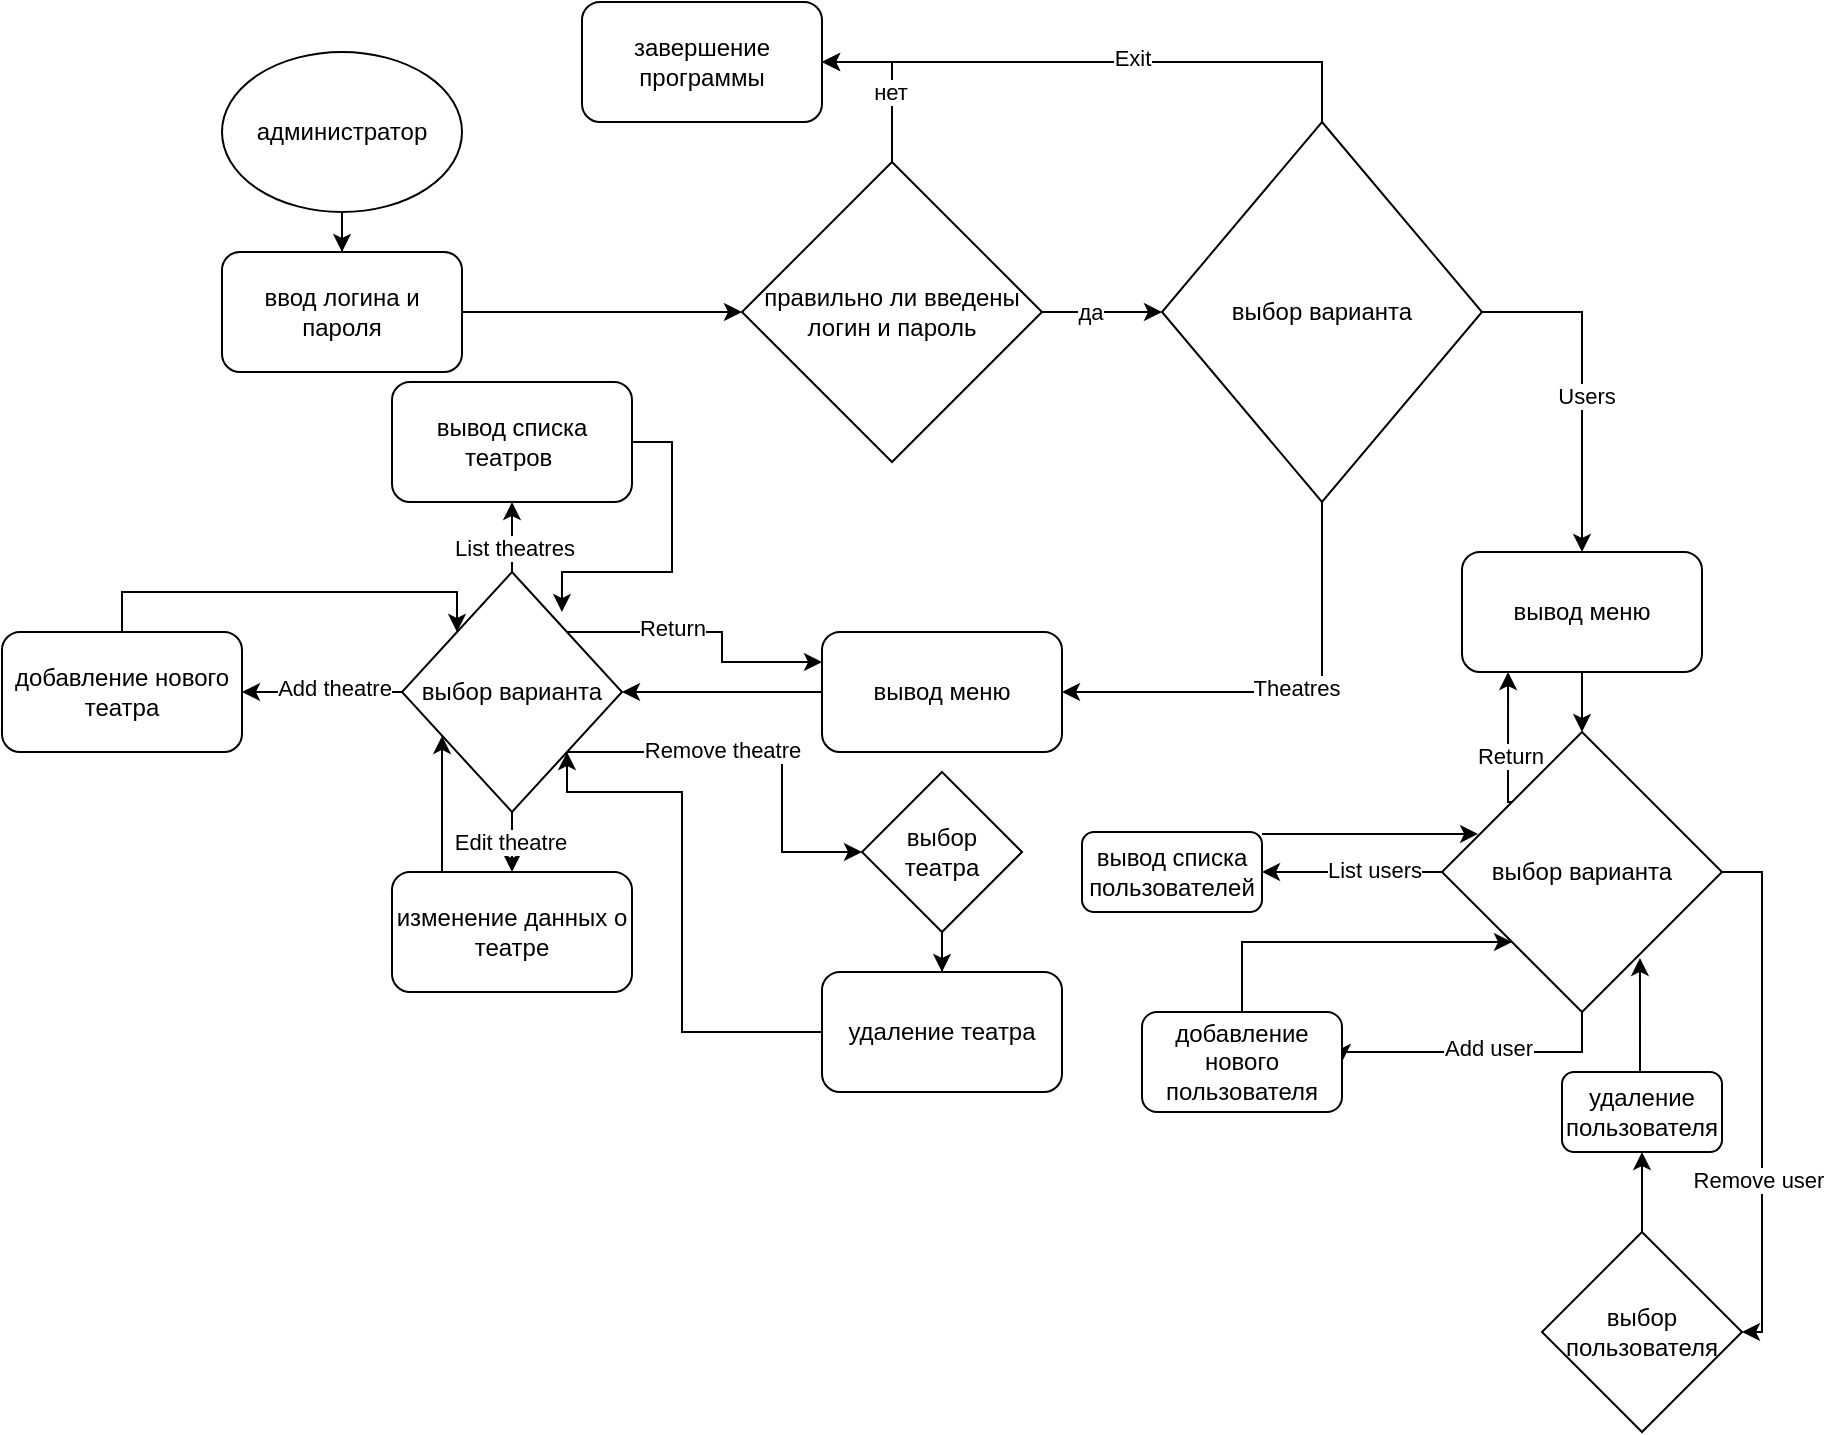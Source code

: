 <mxfile version="16.1.2" type="device"><diagram id="C5RBs43oDa-KdzZeNtuy" name="Page-1"><mxGraphModel dx="1769" dy="685" grid="1" gridSize="10" guides="1" tooltips="1" connect="1" arrows="1" fold="1" page="1" pageScale="1" pageWidth="827" pageHeight="1169" math="0" shadow="0"><root><mxCell id="WIyWlLk6GJQsqaUBKTNV-0"/><mxCell id="WIyWlLk6GJQsqaUBKTNV-1" parent="WIyWlLk6GJQsqaUBKTNV-0"/><mxCell id="uyVY1RFn0P1yJanBABkf-1" style="edgeStyle=orthogonalEdgeStyle;rounded=0;orthogonalLoop=1;jettySize=auto;html=1;entryX=0.5;entryY=0;entryDx=0;entryDy=0;" edge="1" parent="WIyWlLk6GJQsqaUBKTNV-1" source="uyVY1RFn0P1yJanBABkf-0" target="uyVY1RFn0P1yJanBABkf-2"><mxGeometry relative="1" as="geometry"><mxPoint x="90" y="180" as="targetPoint"/></mxGeometry></mxCell><mxCell id="uyVY1RFn0P1yJanBABkf-0" value="администратор" style="ellipse;whiteSpace=wrap;html=1;" vertex="1" parent="WIyWlLk6GJQsqaUBKTNV-1"><mxGeometry x="30" y="40" width="120" height="80" as="geometry"/></mxCell><mxCell id="uyVY1RFn0P1yJanBABkf-3" style="edgeStyle=orthogonalEdgeStyle;rounded=0;orthogonalLoop=1;jettySize=auto;html=1;entryX=0;entryY=0.5;entryDx=0;entryDy=0;" edge="1" parent="WIyWlLk6GJQsqaUBKTNV-1" source="uyVY1RFn0P1yJanBABkf-2" target="uyVY1RFn0P1yJanBABkf-4"><mxGeometry relative="1" as="geometry"><mxPoint x="280" y="170" as="targetPoint"/></mxGeometry></mxCell><mxCell id="uyVY1RFn0P1yJanBABkf-2" value="ввод логина и пароля" style="rounded=1;whiteSpace=wrap;html=1;" vertex="1" parent="WIyWlLk6GJQsqaUBKTNV-1"><mxGeometry x="30" y="140" width="120" height="60" as="geometry"/></mxCell><mxCell id="uyVY1RFn0P1yJanBABkf-14" style="edgeStyle=orthogonalEdgeStyle;rounded=0;orthogonalLoop=1;jettySize=auto;html=1;exitX=0.5;exitY=0;exitDx=0;exitDy=0;entryX=1;entryY=0.5;entryDx=0;entryDy=0;" edge="1" parent="WIyWlLk6GJQsqaUBKTNV-1" source="uyVY1RFn0P1yJanBABkf-4" target="uyVY1RFn0P1yJanBABkf-6"><mxGeometry relative="1" as="geometry"><mxPoint x="365" y="40" as="targetPoint"/><Array as="points"><mxPoint x="365" y="45"/></Array></mxGeometry></mxCell><mxCell id="uyVY1RFn0P1yJanBABkf-15" value="нет" style="edgeLabel;html=1;align=center;verticalAlign=middle;resizable=0;points=[];" vertex="1" connectable="0" parent="uyVY1RFn0P1yJanBABkf-14"><mxGeometry x="-0.176" y="1" relative="1" as="geometry"><mxPoint as="offset"/></mxGeometry></mxCell><mxCell id="uyVY1RFn0P1yJanBABkf-20" style="edgeStyle=orthogonalEdgeStyle;rounded=0;orthogonalLoop=1;jettySize=auto;html=1;entryX=0;entryY=0.5;entryDx=0;entryDy=0;exitX=1;exitY=0.5;exitDx=0;exitDy=0;" edge="1" parent="WIyWlLk6GJQsqaUBKTNV-1" source="uyVY1RFn0P1yJanBABkf-4" target="uyVY1RFn0P1yJanBABkf-11"><mxGeometry relative="1" as="geometry"><Array as="points"><mxPoint x="470" y="170"/><mxPoint x="470" y="170"/></Array></mxGeometry></mxCell><mxCell id="uyVY1RFn0P1yJanBABkf-21" value="да" style="edgeLabel;html=1;align=center;verticalAlign=middle;resizable=0;points=[];" vertex="1" connectable="0" parent="uyVY1RFn0P1yJanBABkf-20"><mxGeometry x="-0.222" relative="1" as="geometry"><mxPoint as="offset"/></mxGeometry></mxCell><mxCell id="uyVY1RFn0P1yJanBABkf-4" value="правильно ли введены логин и пароль" style="rhombus;whiteSpace=wrap;html=1;" vertex="1" parent="WIyWlLk6GJQsqaUBKTNV-1"><mxGeometry x="290" y="95" width="150" height="150" as="geometry"/></mxCell><mxCell id="uyVY1RFn0P1yJanBABkf-6" value="завершение программы" style="rounded=1;whiteSpace=wrap;html=1;" vertex="1" parent="WIyWlLk6GJQsqaUBKTNV-1"><mxGeometry x="210" y="15" width="120" height="60" as="geometry"/></mxCell><mxCell id="uyVY1RFn0P1yJanBABkf-16" style="edgeStyle=orthogonalEdgeStyle;rounded=0;orthogonalLoop=1;jettySize=auto;html=1;exitX=0.5;exitY=0;exitDx=0;exitDy=0;entryX=1;entryY=0.5;entryDx=0;entryDy=0;" edge="1" parent="WIyWlLk6GJQsqaUBKTNV-1" source="uyVY1RFn0P1yJanBABkf-11" target="uyVY1RFn0P1yJanBABkf-6"><mxGeometry relative="1" as="geometry"/></mxCell><mxCell id="uyVY1RFn0P1yJanBABkf-17" value="Exit" style="edgeLabel;html=1;align=center;verticalAlign=middle;resizable=0;points=[];" vertex="1" connectable="0" parent="uyVY1RFn0P1yJanBABkf-16"><mxGeometry x="-0.107" y="-2" relative="1" as="geometry"><mxPoint as="offset"/></mxGeometry></mxCell><mxCell id="uyVY1RFn0P1yJanBABkf-18" style="edgeStyle=orthogonalEdgeStyle;rounded=0;orthogonalLoop=1;jettySize=auto;html=1;entryX=1;entryY=0.5;entryDx=0;entryDy=0;" edge="1" parent="WIyWlLk6GJQsqaUBKTNV-1" source="uyVY1RFn0P1yJanBABkf-11" target="uyVY1RFn0P1yJanBABkf-22"><mxGeometry relative="1" as="geometry"><mxPoint x="430" y="290" as="targetPoint"/><Array as="points"><mxPoint x="580" y="360"/></Array></mxGeometry></mxCell><mxCell id="uyVY1RFn0P1yJanBABkf-23" value="Theatres" style="edgeLabel;html=1;align=center;verticalAlign=middle;resizable=0;points=[];" vertex="1" connectable="0" parent="uyVY1RFn0P1yJanBABkf-18"><mxGeometry x="-0.04" y="-2" relative="1" as="geometry"><mxPoint as="offset"/></mxGeometry></mxCell><mxCell id="uyVY1RFn0P1yJanBABkf-47" style="edgeStyle=orthogonalEdgeStyle;rounded=0;orthogonalLoop=1;jettySize=auto;html=1;entryX=0.5;entryY=0;entryDx=0;entryDy=0;exitX=1;exitY=0.5;exitDx=0;exitDy=0;" edge="1" parent="WIyWlLk6GJQsqaUBKTNV-1" source="uyVY1RFn0P1yJanBABkf-11" target="uyVY1RFn0P1yJanBABkf-49"><mxGeometry relative="1" as="geometry"><mxPoint x="710" y="270" as="targetPoint"/></mxGeometry></mxCell><mxCell id="uyVY1RFn0P1yJanBABkf-48" value="Users" style="edgeLabel;html=1;align=center;verticalAlign=middle;resizable=0;points=[];" vertex="1" connectable="0" parent="uyVY1RFn0P1yJanBABkf-47"><mxGeometry x="0.08" y="2" relative="1" as="geometry"><mxPoint as="offset"/></mxGeometry></mxCell><mxCell id="uyVY1RFn0P1yJanBABkf-11" value="выбор варианта" style="rhombus;whiteSpace=wrap;html=1;" vertex="1" parent="WIyWlLk6GJQsqaUBKTNV-1"><mxGeometry x="500" y="75" width="160" height="190" as="geometry"/></mxCell><mxCell id="uyVY1RFn0P1yJanBABkf-24" style="edgeStyle=orthogonalEdgeStyle;rounded=0;orthogonalLoop=1;jettySize=auto;html=1;entryX=1;entryY=0.5;entryDx=0;entryDy=0;" edge="1" parent="WIyWlLk6GJQsqaUBKTNV-1" source="uyVY1RFn0P1yJanBABkf-22" target="uyVY1RFn0P1yJanBABkf-25"><mxGeometry relative="1" as="geometry"><mxPoint x="270" y="330" as="targetPoint"/></mxGeometry></mxCell><mxCell id="uyVY1RFn0P1yJanBABkf-22" value="вывод меню" style="rounded=1;whiteSpace=wrap;html=1;" vertex="1" parent="WIyWlLk6GJQsqaUBKTNV-1"><mxGeometry x="330" y="330" width="120" height="60" as="geometry"/></mxCell><mxCell id="uyVY1RFn0P1yJanBABkf-27" style="edgeStyle=orthogonalEdgeStyle;rounded=0;orthogonalLoop=1;jettySize=auto;html=1;exitX=0.5;exitY=0;exitDx=0;exitDy=0;entryX=0.5;entryY=1;entryDx=0;entryDy=0;" edge="1" parent="WIyWlLk6GJQsqaUBKTNV-1" source="uyVY1RFn0P1yJanBABkf-25" target="uyVY1RFn0P1yJanBABkf-26"><mxGeometry relative="1" as="geometry"><Array as="points"><mxPoint x="175" y="290"/><mxPoint x="175" y="290"/></Array></mxGeometry></mxCell><mxCell id="uyVY1RFn0P1yJanBABkf-28" value="List theatres" style="edgeLabel;html=1;align=center;verticalAlign=middle;resizable=0;points=[];" vertex="1" connectable="0" parent="uyVY1RFn0P1yJanBABkf-27"><mxGeometry x="-0.306" y="-1" relative="1" as="geometry"><mxPoint as="offset"/></mxGeometry></mxCell><mxCell id="uyVY1RFn0P1yJanBABkf-31" style="edgeStyle=orthogonalEdgeStyle;rounded=0;orthogonalLoop=1;jettySize=auto;html=1;" edge="1" parent="WIyWlLk6GJQsqaUBKTNV-1" source="uyVY1RFn0P1yJanBABkf-25" target="uyVY1RFn0P1yJanBABkf-30"><mxGeometry relative="1" as="geometry"/></mxCell><mxCell id="uyVY1RFn0P1yJanBABkf-32" value="Add theatre" style="edgeLabel;html=1;align=center;verticalAlign=middle;resizable=0;points=[];" vertex="1" connectable="0" parent="uyVY1RFn0P1yJanBABkf-31"><mxGeometry x="-0.133" y="-2" relative="1" as="geometry"><mxPoint as="offset"/></mxGeometry></mxCell><mxCell id="uyVY1RFn0P1yJanBABkf-34" style="edgeStyle=orthogonalEdgeStyle;rounded=0;orthogonalLoop=1;jettySize=auto;html=1;entryX=0.5;entryY=0;entryDx=0;entryDy=0;" edge="1" parent="WIyWlLk6GJQsqaUBKTNV-1" source="uyVY1RFn0P1yJanBABkf-25" target="uyVY1RFn0P1yJanBABkf-35"><mxGeometry relative="1" as="geometry"><mxPoint x="175" y="500" as="targetPoint"/><Array as="points"><mxPoint x="175" y="440"/><mxPoint x="175" y="440"/></Array></mxGeometry></mxCell><mxCell id="uyVY1RFn0P1yJanBABkf-36" value="Edit theatre" style="edgeLabel;html=1;align=center;verticalAlign=middle;resizable=0;points=[];" vertex="1" connectable="0" parent="uyVY1RFn0P1yJanBABkf-34"><mxGeometry x="-0.01" y="-1" relative="1" as="geometry"><mxPoint as="offset"/></mxGeometry></mxCell><mxCell id="uyVY1RFn0P1yJanBABkf-38" style="edgeStyle=orthogonalEdgeStyle;rounded=0;orthogonalLoop=1;jettySize=auto;html=1;exitX=1;exitY=1;exitDx=0;exitDy=0;entryX=0;entryY=0.5;entryDx=0;entryDy=0;" edge="1" parent="WIyWlLk6GJQsqaUBKTNV-1" source="uyVY1RFn0P1yJanBABkf-25" target="uyVY1RFn0P1yJanBABkf-43"><mxGeometry relative="1" as="geometry"><mxPoint x="340" y="440" as="targetPoint"/><Array as="points"><mxPoint x="310" y="390"/><mxPoint x="310" y="440"/></Array></mxGeometry></mxCell><mxCell id="uyVY1RFn0P1yJanBABkf-40" value="Remove theatre" style="edgeLabel;html=1;align=center;verticalAlign=middle;resizable=0;points=[];" vertex="1" connectable="0" parent="uyVY1RFn0P1yJanBABkf-38"><mxGeometry x="-0.227" y="1" relative="1" as="geometry"><mxPoint x="1" as="offset"/></mxGeometry></mxCell><mxCell id="uyVY1RFn0P1yJanBABkf-45" style="edgeStyle=orthogonalEdgeStyle;rounded=0;orthogonalLoop=1;jettySize=auto;html=1;exitX=1;exitY=0;exitDx=0;exitDy=0;entryX=0;entryY=0.25;entryDx=0;entryDy=0;" edge="1" parent="WIyWlLk6GJQsqaUBKTNV-1" source="uyVY1RFn0P1yJanBABkf-25" target="uyVY1RFn0P1yJanBABkf-22"><mxGeometry relative="1" as="geometry"/></mxCell><mxCell id="uyVY1RFn0P1yJanBABkf-46" value="Return" style="edgeLabel;html=1;align=center;verticalAlign=middle;resizable=0;points=[];" vertex="1" connectable="0" parent="uyVY1RFn0P1yJanBABkf-45"><mxGeometry x="-0.277" y="2" relative="1" as="geometry"><mxPoint x="1" as="offset"/></mxGeometry></mxCell><mxCell id="uyVY1RFn0P1yJanBABkf-25" value="выбор варианта" style="rhombus;whiteSpace=wrap;html=1;" vertex="1" parent="WIyWlLk6GJQsqaUBKTNV-1"><mxGeometry x="120" y="300" width="110" height="120" as="geometry"/></mxCell><mxCell id="uyVY1RFn0P1yJanBABkf-29" style="edgeStyle=orthogonalEdgeStyle;rounded=0;orthogonalLoop=1;jettySize=auto;html=1;exitX=1;exitY=0.5;exitDx=0;exitDy=0;entryX=0.727;entryY=0.167;entryDx=0;entryDy=0;entryPerimeter=0;" edge="1" parent="WIyWlLk6GJQsqaUBKTNV-1" source="uyVY1RFn0P1yJanBABkf-26" target="uyVY1RFn0P1yJanBABkf-25"><mxGeometry relative="1" as="geometry"><mxPoint x="235" y="300" as="targetPoint"/><Array as="points"><mxPoint x="255" y="235"/><mxPoint x="255" y="300"/><mxPoint x="200" y="300"/></Array></mxGeometry></mxCell><mxCell id="uyVY1RFn0P1yJanBABkf-26" value="вывод списка театров&amp;nbsp;" style="rounded=1;whiteSpace=wrap;html=1;" vertex="1" parent="WIyWlLk6GJQsqaUBKTNV-1"><mxGeometry x="115" y="205" width="120" height="60" as="geometry"/></mxCell><mxCell id="uyVY1RFn0P1yJanBABkf-33" style="edgeStyle=orthogonalEdgeStyle;rounded=0;orthogonalLoop=1;jettySize=auto;html=1;exitX=0.5;exitY=0;exitDx=0;exitDy=0;entryX=0;entryY=0;entryDx=0;entryDy=0;" edge="1" parent="WIyWlLk6GJQsqaUBKTNV-1" source="uyVY1RFn0P1yJanBABkf-30" target="uyVY1RFn0P1yJanBABkf-25"><mxGeometry relative="1" as="geometry"><Array as="points"><mxPoint x="-20" y="310"/><mxPoint x="148" y="310"/></Array></mxGeometry></mxCell><mxCell id="uyVY1RFn0P1yJanBABkf-30" value="добавление нового театра" style="rounded=1;whiteSpace=wrap;html=1;" vertex="1" parent="WIyWlLk6GJQsqaUBKTNV-1"><mxGeometry x="-80" y="330" width="120" height="60" as="geometry"/></mxCell><mxCell id="uyVY1RFn0P1yJanBABkf-37" style="edgeStyle=orthogonalEdgeStyle;rounded=0;orthogonalLoop=1;jettySize=auto;html=1;exitX=0.25;exitY=0;exitDx=0;exitDy=0;entryX=0.182;entryY=0.683;entryDx=0;entryDy=0;entryPerimeter=0;" edge="1" parent="WIyWlLk6GJQsqaUBKTNV-1" source="uyVY1RFn0P1yJanBABkf-35" target="uyVY1RFn0P1yJanBABkf-25"><mxGeometry relative="1" as="geometry"><Array as="points"><mxPoint x="140" y="450"/></Array></mxGeometry></mxCell><mxCell id="uyVY1RFn0P1yJanBABkf-35" value="изменение данных о театре" style="rounded=1;whiteSpace=wrap;html=1;" vertex="1" parent="WIyWlLk6GJQsqaUBKTNV-1"><mxGeometry x="115" y="450" width="120" height="60" as="geometry"/></mxCell><mxCell id="uyVY1RFn0P1yJanBABkf-41" style="edgeStyle=orthogonalEdgeStyle;rounded=0;orthogonalLoop=1;jettySize=auto;html=1;exitX=0.5;exitY=1;exitDx=0;exitDy=0;" edge="1" parent="WIyWlLk6GJQsqaUBKTNV-1" source="uyVY1RFn0P1yJanBABkf-43" target="uyVY1RFn0P1yJanBABkf-42"><mxGeometry relative="1" as="geometry"><mxPoint x="400" y="500" as="targetPoint"/><mxPoint x="400" y="470" as="sourcePoint"/></mxGeometry></mxCell><mxCell id="uyVY1RFn0P1yJanBABkf-44" style="edgeStyle=orthogonalEdgeStyle;rounded=0;orthogonalLoop=1;jettySize=auto;html=1;entryX=1;entryY=1;entryDx=0;entryDy=0;" edge="1" parent="WIyWlLk6GJQsqaUBKTNV-1" source="uyVY1RFn0P1yJanBABkf-42" target="uyVY1RFn0P1yJanBABkf-25"><mxGeometry relative="1" as="geometry"><Array as="points"><mxPoint x="260" y="530"/><mxPoint x="260" y="410"/><mxPoint x="203" y="410"/></Array></mxGeometry></mxCell><mxCell id="uyVY1RFn0P1yJanBABkf-42" value="удаление театра" style="rounded=1;whiteSpace=wrap;html=1;" vertex="1" parent="WIyWlLk6GJQsqaUBKTNV-1"><mxGeometry x="330" y="500" width="120" height="60" as="geometry"/></mxCell><mxCell id="uyVY1RFn0P1yJanBABkf-43" value="выбор &lt;br&gt;театра" style="rhombus;whiteSpace=wrap;html=1;" vertex="1" parent="WIyWlLk6GJQsqaUBKTNV-1"><mxGeometry x="350" y="400" width="80" height="80" as="geometry"/></mxCell><mxCell id="uyVY1RFn0P1yJanBABkf-50" style="edgeStyle=orthogonalEdgeStyle;rounded=0;orthogonalLoop=1;jettySize=auto;html=1;" edge="1" parent="WIyWlLk6GJQsqaUBKTNV-1" source="uyVY1RFn0P1yJanBABkf-49" target="uyVY1RFn0P1yJanBABkf-51"><mxGeometry relative="1" as="geometry"><mxPoint x="710" y="450" as="targetPoint"/></mxGeometry></mxCell><mxCell id="uyVY1RFn0P1yJanBABkf-49" value="вывод меню" style="rounded=1;whiteSpace=wrap;html=1;" vertex="1" parent="WIyWlLk6GJQsqaUBKTNV-1"><mxGeometry x="650" y="290" width="120" height="60" as="geometry"/></mxCell><mxCell id="uyVY1RFn0P1yJanBABkf-52" style="edgeStyle=orthogonalEdgeStyle;rounded=0;orthogonalLoop=1;jettySize=auto;html=1;entryX=1;entryY=0.5;entryDx=0;entryDy=0;entryPerimeter=0;" edge="1" parent="WIyWlLk6GJQsqaUBKTNV-1" source="uyVY1RFn0P1yJanBABkf-51" target="uyVY1RFn0P1yJanBABkf-54"><mxGeometry relative="1" as="geometry"><mxPoint x="550" y="450" as="targetPoint"/></mxGeometry></mxCell><mxCell id="uyVY1RFn0P1yJanBABkf-53" value="List users" style="edgeLabel;html=1;align=center;verticalAlign=middle;resizable=0;points=[];" vertex="1" connectable="0" parent="uyVY1RFn0P1yJanBABkf-52"><mxGeometry x="-0.24" y="-1" relative="1" as="geometry"><mxPoint as="offset"/></mxGeometry></mxCell><mxCell id="uyVY1RFn0P1yJanBABkf-56" style="edgeStyle=orthogonalEdgeStyle;rounded=0;orthogonalLoop=1;jettySize=auto;html=1;exitX=0.5;exitY=1;exitDx=0;exitDy=0;entryX=1;entryY=0.5;entryDx=0;entryDy=0;" edge="1" parent="WIyWlLk6GJQsqaUBKTNV-1" source="uyVY1RFn0P1yJanBABkf-51" target="uyVY1RFn0P1yJanBABkf-58"><mxGeometry relative="1" as="geometry"><mxPoint x="590" y="540" as="targetPoint"/><Array as="points"><mxPoint x="710" y="540"/></Array></mxGeometry></mxCell><mxCell id="uyVY1RFn0P1yJanBABkf-57" value="Add user" style="edgeLabel;html=1;align=center;verticalAlign=middle;resizable=0;points=[];" vertex="1" connectable="0" parent="uyVY1RFn0P1yJanBABkf-56"><mxGeometry x="-0.071" y="-2" relative="1" as="geometry"><mxPoint as="offset"/></mxGeometry></mxCell><mxCell id="uyVY1RFn0P1yJanBABkf-62" style="edgeStyle=orthogonalEdgeStyle;rounded=0;orthogonalLoop=1;jettySize=auto;html=1;exitX=0;exitY=0;exitDx=0;exitDy=0;entryX=0.192;entryY=1;entryDx=0;entryDy=0;entryPerimeter=0;" edge="1" parent="WIyWlLk6GJQsqaUBKTNV-1" source="uyVY1RFn0P1yJanBABkf-51" target="uyVY1RFn0P1yJanBABkf-49"><mxGeometry relative="1" as="geometry"><Array as="points"><mxPoint x="673" y="415"/></Array></mxGeometry></mxCell><mxCell id="uyVY1RFn0P1yJanBABkf-63" value="Return" style="edgeLabel;html=1;align=center;verticalAlign=middle;resizable=0;points=[];" vertex="1" connectable="0" parent="uyVY1RFn0P1yJanBABkf-62"><mxGeometry x="-0.233" y="-1" relative="1" as="geometry"><mxPoint as="offset"/></mxGeometry></mxCell><mxCell id="uyVY1RFn0P1yJanBABkf-64" style="edgeStyle=orthogonalEdgeStyle;rounded=0;orthogonalLoop=1;jettySize=auto;html=1;entryX=1;entryY=0.5;entryDx=0;entryDy=0;" edge="1" parent="WIyWlLk6GJQsqaUBKTNV-1" source="uyVY1RFn0P1yJanBABkf-51" target="uyVY1RFn0P1yJanBABkf-67"><mxGeometry relative="1" as="geometry"><mxPoint x="790" y="740" as="targetPoint"/><Array as="points"><mxPoint x="800" y="450"/><mxPoint x="800" y="680"/></Array></mxGeometry></mxCell><mxCell id="uyVY1RFn0P1yJanBABkf-65" value="Remove user" style="edgeLabel;html=1;align=center;verticalAlign=middle;resizable=0;points=[];" vertex="1" connectable="0" parent="uyVY1RFn0P1yJanBABkf-64"><mxGeometry x="0.333" y="-2" relative="1" as="geometry"><mxPoint as="offset"/></mxGeometry></mxCell><mxCell id="uyVY1RFn0P1yJanBABkf-51" value="выбор варианта" style="rhombus;whiteSpace=wrap;html=1;" vertex="1" parent="WIyWlLk6GJQsqaUBKTNV-1"><mxGeometry x="640" y="380" width="140" height="140" as="geometry"/></mxCell><mxCell id="uyVY1RFn0P1yJanBABkf-55" style="edgeStyle=orthogonalEdgeStyle;rounded=0;orthogonalLoop=1;jettySize=auto;html=1;entryX=0.129;entryY=0.364;entryDx=0;entryDy=0;entryPerimeter=0;" edge="1" parent="WIyWlLk6GJQsqaUBKTNV-1" source="uyVY1RFn0P1yJanBABkf-54" target="uyVY1RFn0P1yJanBABkf-51"><mxGeometry relative="1" as="geometry"><Array as="points"><mxPoint x="570" y="431"/><mxPoint x="570" y="431"/></Array></mxGeometry></mxCell><mxCell id="uyVY1RFn0P1yJanBABkf-54" value="вывод списка пользователей" style="rounded=1;whiteSpace=wrap;html=1;" vertex="1" parent="WIyWlLk6GJQsqaUBKTNV-1"><mxGeometry x="460" y="430" width="90" height="40" as="geometry"/></mxCell><mxCell id="uyVY1RFn0P1yJanBABkf-59" style="edgeStyle=orthogonalEdgeStyle;rounded=0;orthogonalLoop=1;jettySize=auto;html=1;exitX=0.5;exitY=0;exitDx=0;exitDy=0;entryX=0;entryY=1;entryDx=0;entryDy=0;" edge="1" parent="WIyWlLk6GJQsqaUBKTNV-1" source="uyVY1RFn0P1yJanBABkf-58" target="uyVY1RFn0P1yJanBABkf-51"><mxGeometry relative="1" as="geometry"/></mxCell><mxCell id="uyVY1RFn0P1yJanBABkf-58" value="добавление нового пользователя" style="rounded=1;whiteSpace=wrap;html=1;" vertex="1" parent="WIyWlLk6GJQsqaUBKTNV-1"><mxGeometry x="490" y="520" width="100" height="50" as="geometry"/></mxCell><mxCell id="uyVY1RFn0P1yJanBABkf-68" style="edgeStyle=orthogonalEdgeStyle;rounded=0;orthogonalLoop=1;jettySize=auto;html=1;entryX=0.5;entryY=1;entryDx=0;entryDy=0;" edge="1" parent="WIyWlLk6GJQsqaUBKTNV-1" source="uyVY1RFn0P1yJanBABkf-67" target="uyVY1RFn0P1yJanBABkf-69"><mxGeometry relative="1" as="geometry"><mxPoint x="740" y="580" as="targetPoint"/></mxGeometry></mxCell><mxCell id="uyVY1RFn0P1yJanBABkf-67" value="выбор пользователя" style="rhombus;whiteSpace=wrap;html=1;" vertex="1" parent="WIyWlLk6GJQsqaUBKTNV-1"><mxGeometry x="690" y="630" width="100" height="100" as="geometry"/></mxCell><mxCell id="uyVY1RFn0P1yJanBABkf-70" style="edgeStyle=orthogonalEdgeStyle;rounded=0;orthogonalLoop=1;jettySize=auto;html=1;entryX=0.707;entryY=0.807;entryDx=0;entryDy=0;entryPerimeter=0;" edge="1" parent="WIyWlLk6GJQsqaUBKTNV-1" source="uyVY1RFn0P1yJanBABkf-69" target="uyVY1RFn0P1yJanBABkf-51"><mxGeometry relative="1" as="geometry"><Array as="points"><mxPoint x="739" y="540"/><mxPoint x="739" y="540"/></Array></mxGeometry></mxCell><mxCell id="uyVY1RFn0P1yJanBABkf-69" value="удаление пользователя" style="rounded=1;whiteSpace=wrap;html=1;" vertex="1" parent="WIyWlLk6GJQsqaUBKTNV-1"><mxGeometry x="700" y="550" width="80" height="40" as="geometry"/></mxCell></root></mxGraphModel></diagram></mxfile>